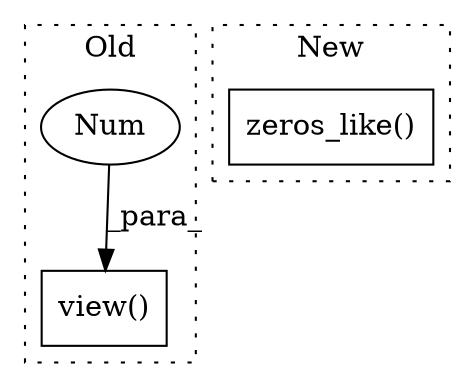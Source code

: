 digraph G {
subgraph cluster0 {
1 [label="view()" a="75" s="2082,2129" l="12,1" shape="box"];
3 [label="Num" a="76" s="2127" l="2" shape="ellipse"];
label = "Old";
style="dotted";
}
subgraph cluster1 {
2 [label="zeros_like()" a="75" s="2255,2291" l="17,1" shape="box"];
label = "New";
style="dotted";
}
3 -> 1 [label="_para_"];
}